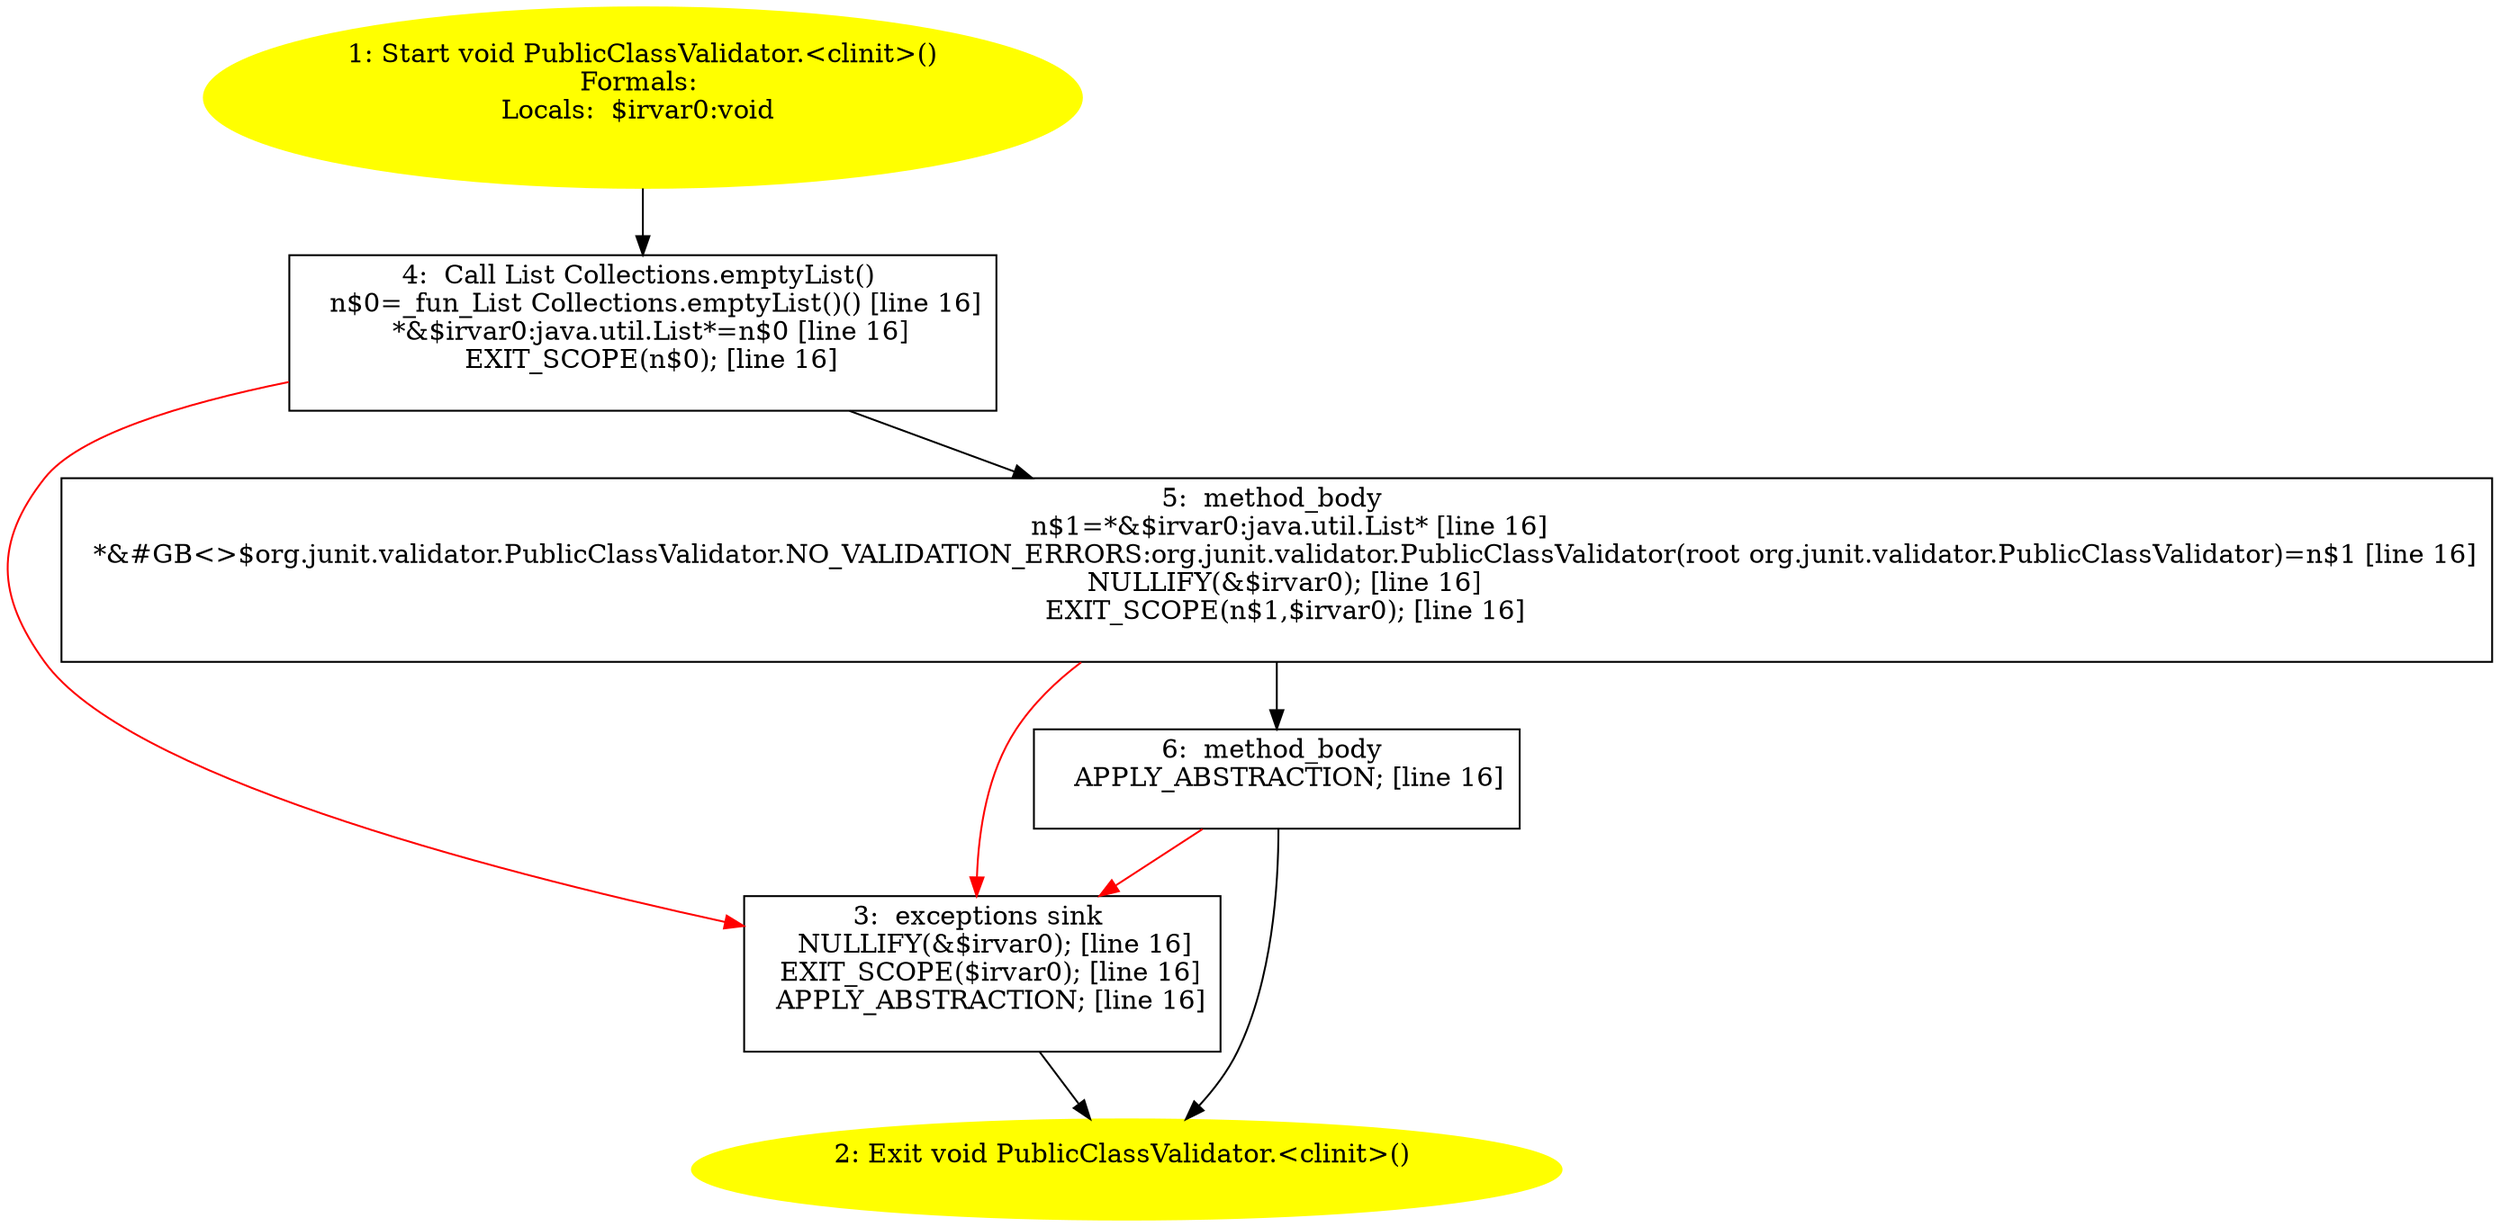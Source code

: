 /* @generated */
digraph cfg {
"org.junit.validator.PublicClassValidator.<clinit>():void.44038ac6cd8dbce9c97155f3f989c226_1" [label="1: Start void PublicClassValidator.<clinit>()\nFormals: \nLocals:  $irvar0:void \n  " color=yellow style=filled]
	

	 "org.junit.validator.PublicClassValidator.<clinit>():void.44038ac6cd8dbce9c97155f3f989c226_1" -> "org.junit.validator.PublicClassValidator.<clinit>():void.44038ac6cd8dbce9c97155f3f989c226_4" ;
"org.junit.validator.PublicClassValidator.<clinit>():void.44038ac6cd8dbce9c97155f3f989c226_2" [label="2: Exit void PublicClassValidator.<clinit>() \n  " color=yellow style=filled]
	

"org.junit.validator.PublicClassValidator.<clinit>():void.44038ac6cd8dbce9c97155f3f989c226_3" [label="3:  exceptions sink \n   NULLIFY(&$irvar0); [line 16]\n  EXIT_SCOPE($irvar0); [line 16]\n  APPLY_ABSTRACTION; [line 16]\n " shape="box"]
	

	 "org.junit.validator.PublicClassValidator.<clinit>():void.44038ac6cd8dbce9c97155f3f989c226_3" -> "org.junit.validator.PublicClassValidator.<clinit>():void.44038ac6cd8dbce9c97155f3f989c226_2" ;
"org.junit.validator.PublicClassValidator.<clinit>():void.44038ac6cd8dbce9c97155f3f989c226_4" [label="4:  Call List Collections.emptyList() \n   n$0=_fun_List Collections.emptyList()() [line 16]\n  *&$irvar0:java.util.List*=n$0 [line 16]\n  EXIT_SCOPE(n$0); [line 16]\n " shape="box"]
	

	 "org.junit.validator.PublicClassValidator.<clinit>():void.44038ac6cd8dbce9c97155f3f989c226_4" -> "org.junit.validator.PublicClassValidator.<clinit>():void.44038ac6cd8dbce9c97155f3f989c226_5" ;
	 "org.junit.validator.PublicClassValidator.<clinit>():void.44038ac6cd8dbce9c97155f3f989c226_4" -> "org.junit.validator.PublicClassValidator.<clinit>():void.44038ac6cd8dbce9c97155f3f989c226_3" [color="red" ];
"org.junit.validator.PublicClassValidator.<clinit>():void.44038ac6cd8dbce9c97155f3f989c226_5" [label="5:  method_body \n   n$1=*&$irvar0:java.util.List* [line 16]\n  *&#GB<>$org.junit.validator.PublicClassValidator.NO_VALIDATION_ERRORS:org.junit.validator.PublicClassValidator(root org.junit.validator.PublicClassValidator)=n$1 [line 16]\n  NULLIFY(&$irvar0); [line 16]\n  EXIT_SCOPE(n$1,$irvar0); [line 16]\n " shape="box"]
	

	 "org.junit.validator.PublicClassValidator.<clinit>():void.44038ac6cd8dbce9c97155f3f989c226_5" -> "org.junit.validator.PublicClassValidator.<clinit>():void.44038ac6cd8dbce9c97155f3f989c226_6" ;
	 "org.junit.validator.PublicClassValidator.<clinit>():void.44038ac6cd8dbce9c97155f3f989c226_5" -> "org.junit.validator.PublicClassValidator.<clinit>():void.44038ac6cd8dbce9c97155f3f989c226_3" [color="red" ];
"org.junit.validator.PublicClassValidator.<clinit>():void.44038ac6cd8dbce9c97155f3f989c226_6" [label="6:  method_body \n   APPLY_ABSTRACTION; [line 16]\n " shape="box"]
	

	 "org.junit.validator.PublicClassValidator.<clinit>():void.44038ac6cd8dbce9c97155f3f989c226_6" -> "org.junit.validator.PublicClassValidator.<clinit>():void.44038ac6cd8dbce9c97155f3f989c226_2" ;
	 "org.junit.validator.PublicClassValidator.<clinit>():void.44038ac6cd8dbce9c97155f3f989c226_6" -> "org.junit.validator.PublicClassValidator.<clinit>():void.44038ac6cd8dbce9c97155f3f989c226_3" [color="red" ];
}
